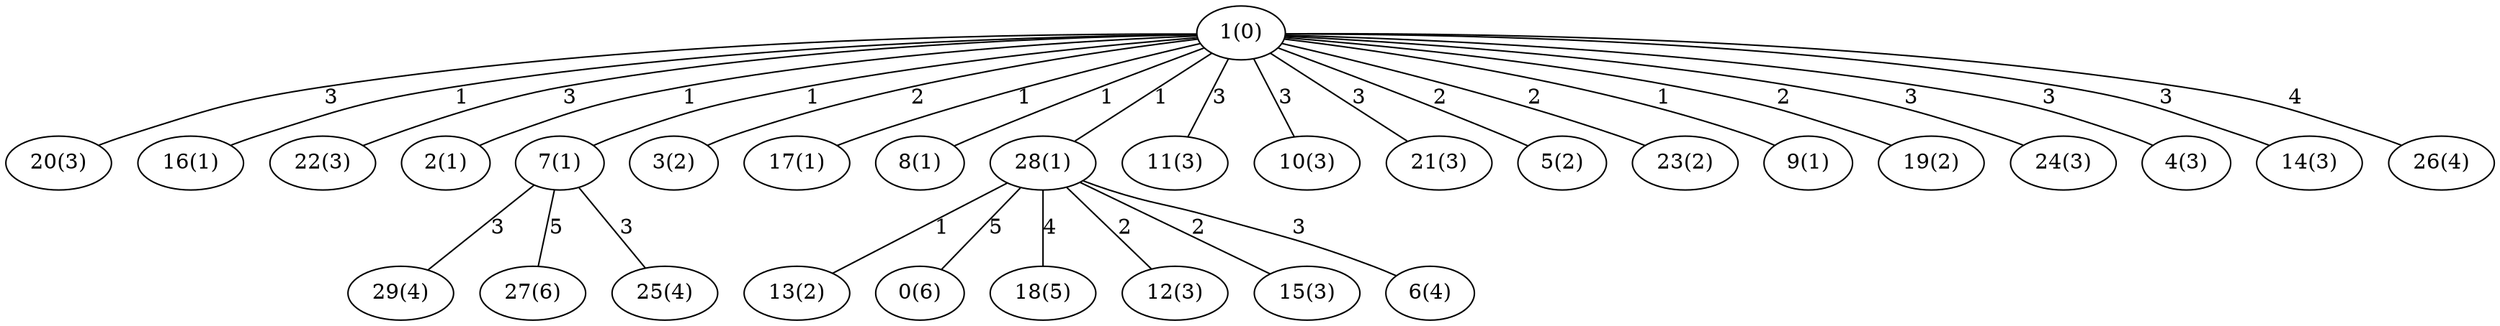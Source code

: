 graph{
   20 [label="20(3)"];
   16 [label="16(1)"];
   13 [label="13(2)"];
   22 [label="22(3)"];
   2 [label="2(1)"];
   7 [label="7(1)"];
   0 [label="0(6)"];
   3 [label="3(2)"];
   17 [label="17(1)"];
   1 [label="1(0)"];
   29 [label="29(4)"];
   18 [label="18(5)"];
   8 [label="8(1)"];
   28 [label="28(1)"];
   12 [label="12(3)"];
   11 [label="11(3)"];
   10 [label="10(3)"];
   21 [label="21(3)"];
   5 [label="5(2)"];
   15 [label="15(3)"];
   23 [label="23(2)"];
   9 [label="9(1)"];
   19 [label="19(2)"];
   24 [label="24(3)"];
   4 [label="4(3)"];
   14 [label="14(3)"];
   6 [label="6(4)"];
   27 [label="27(6)"];
   25 [label="25(4)"];
   26 [label="26(4)"];
   1 -- 24 [label="3"];
   1 -- 4 [label="3"];
   28 -- 6 [label="3"];
   1 -- 14 [label="3"];
   1 -- 26 [label="4"];
   1 -- 20 [label="3"];
   1 -- 7 [label="1"];
   7 -- 25 [label="3"];
   28 -- 13 [label="1"];
   1 -- 22 [label="3"];
   1 -- 2 [label="1"];
   28 -- 0 [label="5"];
   1 -- 3 [label="2"];
   1 -- 17 [label="1"];
   1 -- 28 [label="1"];
   7 -- 27 [label="5"];
   7 -- 29 [label="3"];
   28 -- 18 [label="4"];
   1 -- 8 [label="1"];
   1 -- 16 [label="1"];
   1 -- 5 [label="2"];
   28 -- 15 [label="2"];
   28 -- 12 [label="2"];
   1 -- 21 [label="3"];
   1 -- 11 [label="3"];
   1 -- 10 [label="3"];
   1 -- 23 [label="2"];
   1 -- 9 [label="1"];
   1 -- 19 [label="2"];
}